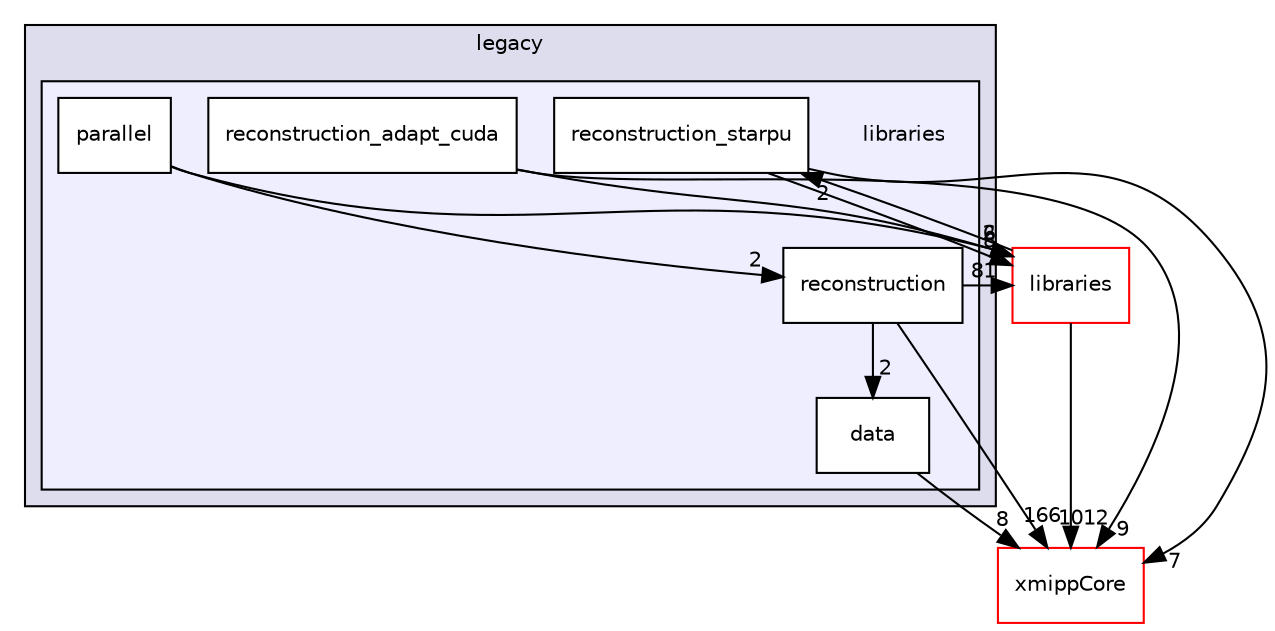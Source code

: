 digraph "xmipp/legacy/libraries" {
  compound=true
  node [ fontsize="10", fontname="Helvetica"];
  edge [ labelfontsize="10", labelfontname="Helvetica"];
  subgraph clusterdir_5ee8c3a986de9cbc18000e453191b32c {
    graph [ bgcolor="#ddddee", pencolor="black", label="legacy" fontname="Helvetica", fontsize="10", URL="dir_5ee8c3a986de9cbc18000e453191b32c.html"]
  subgraph clusterdir_ec5db26cfb72886407809adaaec84b8a {
    graph [ bgcolor="#eeeeff", pencolor="black", label="" URL="dir_ec5db26cfb72886407809adaaec84b8a.html"];
    dir_ec5db26cfb72886407809adaaec84b8a [shape=plaintext label="libraries"];
    dir_5c13c26fc278f1da52b6a82a44e960f7 [shape=box label="data" color="black" fillcolor="white" style="filled" URL="dir_5c13c26fc278f1da52b6a82a44e960f7.html"];
    dir_5cc3f924f2bd769bbf06b35bccd04bed [shape=box label="parallel" color="black" fillcolor="white" style="filled" URL="dir_5cc3f924f2bd769bbf06b35bccd04bed.html"];
    dir_446be90e67127eeb24a96d3bc4d45a1b [shape=box label="reconstruction" color="black" fillcolor="white" style="filled" URL="dir_446be90e67127eeb24a96d3bc4d45a1b.html"];
    dir_4e7d5c0e28b8c2334baac7eb84f7bc4f [shape=box label="reconstruction_adapt_cuda" color="black" fillcolor="white" style="filled" URL="dir_4e7d5c0e28b8c2334baac7eb84f7bc4f.html"];
    dir_ec94da3139754819bc016d78320ce31d [shape=box label="reconstruction_starpu" color="black" fillcolor="white" style="filled" URL="dir_ec94da3139754819bc016d78320ce31d.html"];
  }
  }
  dir_ce4d0d8fc85c2c70612466225bfce71d [shape=box label="xmippCore" fillcolor="white" style="filled" color="red" URL="dir_ce4d0d8fc85c2c70612466225bfce71d.html"];
  dir_29dba3f3840f20df3b04d1972e99046b [shape=box label="libraries" fillcolor="white" style="filled" color="red" URL="dir_29dba3f3840f20df3b04d1972e99046b.html"];
  dir_446be90e67127eeb24a96d3bc4d45a1b->dir_5c13c26fc278f1da52b6a82a44e960f7 [headlabel="2", labeldistance=1.5 headhref="dir_000320_000318.html"];
  dir_446be90e67127eeb24a96d3bc4d45a1b->dir_ce4d0d8fc85c2c70612466225bfce71d [headlabel="166", labeldistance=1.5 headhref="dir_000320_000259.html"];
  dir_446be90e67127eeb24a96d3bc4d45a1b->dir_29dba3f3840f20df3b04d1972e99046b [headlabel="81", labeldistance=1.5 headhref="dir_000320_000042.html"];
  dir_ec94da3139754819bc016d78320ce31d->dir_ce4d0d8fc85c2c70612466225bfce71d [headlabel="7", labeldistance=1.5 headhref="dir_000322_000259.html"];
  dir_ec94da3139754819bc016d78320ce31d->dir_29dba3f3840f20df3b04d1972e99046b [headlabel="8", labeldistance=1.5 headhref="dir_000322_000042.html"];
  dir_4e7d5c0e28b8c2334baac7eb84f7bc4f->dir_ce4d0d8fc85c2c70612466225bfce71d [headlabel="9", labeldistance=1.5 headhref="dir_000321_000259.html"];
  dir_4e7d5c0e28b8c2334baac7eb84f7bc4f->dir_29dba3f3840f20df3b04d1972e99046b [headlabel="6", labeldistance=1.5 headhref="dir_000321_000042.html"];
  dir_5c13c26fc278f1da52b6a82a44e960f7->dir_ce4d0d8fc85c2c70612466225bfce71d [headlabel="8", labeldistance=1.5 headhref="dir_000318_000259.html"];
  dir_29dba3f3840f20df3b04d1972e99046b->dir_ec94da3139754819bc016d78320ce31d [headlabel="2", labeldistance=1.5 headhref="dir_000042_000322.html"];
  dir_29dba3f3840f20df3b04d1972e99046b->dir_ce4d0d8fc85c2c70612466225bfce71d [headlabel="1012", labeldistance=1.5 headhref="dir_000042_000259.html"];
  dir_5cc3f924f2bd769bbf06b35bccd04bed->dir_446be90e67127eeb24a96d3bc4d45a1b [headlabel="2", labeldistance=1.5 headhref="dir_000319_000320.html"];
  dir_5cc3f924f2bd769bbf06b35bccd04bed->dir_29dba3f3840f20df3b04d1972e99046b [headlabel="2", labeldistance=1.5 headhref="dir_000319_000042.html"];
}
